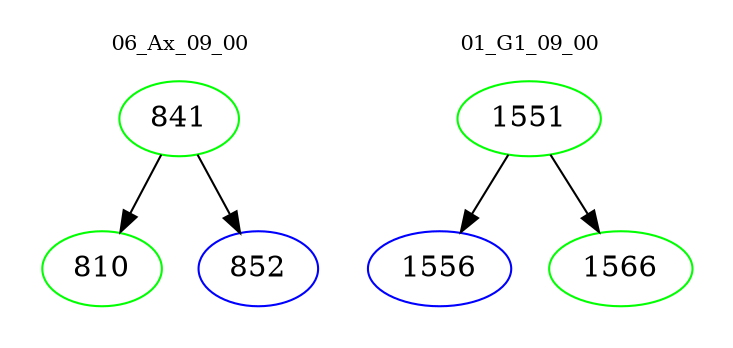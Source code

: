 digraph{
subgraph cluster_0 {
color = white
label = "06_Ax_09_00";
fontsize=10;
T0_841 [label="841", color="green"]
T0_841 -> T0_810 [color="black"]
T0_810 [label="810", color="green"]
T0_841 -> T0_852 [color="black"]
T0_852 [label="852", color="blue"]
}
subgraph cluster_1 {
color = white
label = "01_G1_09_00";
fontsize=10;
T1_1551 [label="1551", color="green"]
T1_1551 -> T1_1556 [color="black"]
T1_1556 [label="1556", color="blue"]
T1_1551 -> T1_1566 [color="black"]
T1_1566 [label="1566", color="green"]
}
}
